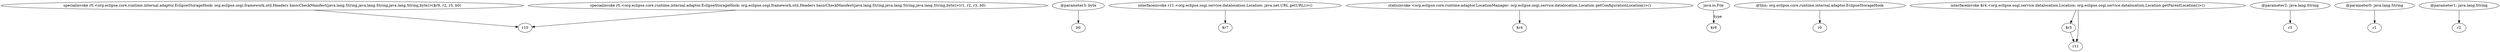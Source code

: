 digraph g {
0[label="specialinvoke r0.<org.eclipse.core.runtime.internal.adaptor.EclipseStorageHook: org.eclipse.osgi.framework.util.Headers basicCheckManifest(java.lang.String,java.lang.String,java.lang.String,byte)>($r9, r2, r3, b0)"]
1[label="r10"]
0->1[label=""]
2[label="@parameter3: byte"]
3[label="b0"]
2->3[label=""]
4[label="interfaceinvoke r11.<org.eclipse.osgi.service.datalocation.Location: java.net.URL getURL()>()"]
5[label="$r7"]
4->5[label=""]
6[label="staticinvoke <org.eclipse.core.runtime.adaptor.LocationManager: org.eclipse.osgi.service.datalocation.Location getConfigurationLocation()>()"]
7[label="$r4"]
6->7[label=""]
8[label="java.io.File"]
9[label="$r6"]
8->9[label="type"]
10[label="@this: org.eclipse.core.runtime.internal.adaptor.EclipseStorageHook"]
11[label="r0"]
10->11[label=""]
12[label="interfaceinvoke $r4.<org.eclipse.osgi.service.datalocation.Location: org.eclipse.osgi.service.datalocation.Location getParentLocation()>()"]
13[label="$r5"]
12->13[label=""]
14[label="@parameter2: java.lang.String"]
15[label="r3"]
14->15[label=""]
16[label="specialinvoke r0.<org.eclipse.core.runtime.internal.adaptor.EclipseStorageHook: org.eclipse.osgi.framework.util.Headers basicCheckManifest(java.lang.String,java.lang.String,java.lang.String,byte)>(r1, r2, r3, b0)"]
16->1[label=""]
17[label="@parameter0: java.lang.String"]
18[label="r1"]
17->18[label=""]
19[label="r11"]
13->19[label=""]
20[label="@parameter1: java.lang.String"]
21[label="r2"]
20->21[label=""]
12->19[label=""]
}